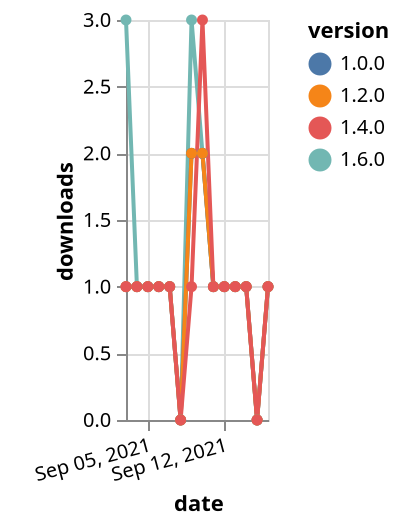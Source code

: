 {"$schema": "https://vega.github.io/schema/vega-lite/v5.json", "description": "A simple bar chart with embedded data.", "data": {"values": [{"date": "2021-09-03", "total": 127, "delta": 3, "version": "1.6.0"}, {"date": "2021-09-04", "total": 128, "delta": 1, "version": "1.6.0"}, {"date": "2021-09-05", "total": 129, "delta": 1, "version": "1.6.0"}, {"date": "2021-09-06", "total": 130, "delta": 1, "version": "1.6.0"}, {"date": "2021-09-07", "total": 131, "delta": 1, "version": "1.6.0"}, {"date": "2021-09-08", "total": 131, "delta": 0, "version": "1.6.0"}, {"date": "2021-09-09", "total": 134, "delta": 3, "version": "1.6.0"}, {"date": "2021-09-10", "total": 136, "delta": 2, "version": "1.6.0"}, {"date": "2021-09-11", "total": 137, "delta": 1, "version": "1.6.0"}, {"date": "2021-09-12", "total": 138, "delta": 1, "version": "1.6.0"}, {"date": "2021-09-13", "total": 139, "delta": 1, "version": "1.6.0"}, {"date": "2021-09-14", "total": 140, "delta": 1, "version": "1.6.0"}, {"date": "2021-09-15", "total": 140, "delta": 0, "version": "1.6.0"}, {"date": "2021-09-16", "total": 141, "delta": 1, "version": "1.6.0"}, {"date": "2021-09-03", "total": 194, "delta": 1, "version": "1.0.0"}, {"date": "2021-09-04", "total": 195, "delta": 1, "version": "1.0.0"}, {"date": "2021-09-05", "total": 196, "delta": 1, "version": "1.0.0"}, {"date": "2021-09-06", "total": 197, "delta": 1, "version": "1.0.0"}, {"date": "2021-09-07", "total": 198, "delta": 1, "version": "1.0.0"}, {"date": "2021-09-08", "total": 198, "delta": 0, "version": "1.0.0"}, {"date": "2021-09-09", "total": 200, "delta": 2, "version": "1.0.0"}, {"date": "2021-09-10", "total": 202, "delta": 2, "version": "1.0.0"}, {"date": "2021-09-11", "total": 203, "delta": 1, "version": "1.0.0"}, {"date": "2021-09-12", "total": 204, "delta": 1, "version": "1.0.0"}, {"date": "2021-09-13", "total": 205, "delta": 1, "version": "1.0.0"}, {"date": "2021-09-14", "total": 206, "delta": 1, "version": "1.0.0"}, {"date": "2021-09-15", "total": 206, "delta": 0, "version": "1.0.0"}, {"date": "2021-09-16", "total": 207, "delta": 1, "version": "1.0.0"}, {"date": "2021-09-03", "total": 167, "delta": 1, "version": "1.2.0"}, {"date": "2021-09-04", "total": 168, "delta": 1, "version": "1.2.0"}, {"date": "2021-09-05", "total": 169, "delta": 1, "version": "1.2.0"}, {"date": "2021-09-06", "total": 170, "delta": 1, "version": "1.2.0"}, {"date": "2021-09-07", "total": 171, "delta": 1, "version": "1.2.0"}, {"date": "2021-09-08", "total": 171, "delta": 0, "version": "1.2.0"}, {"date": "2021-09-09", "total": 173, "delta": 2, "version": "1.2.0"}, {"date": "2021-09-10", "total": 175, "delta": 2, "version": "1.2.0"}, {"date": "2021-09-11", "total": 176, "delta": 1, "version": "1.2.0"}, {"date": "2021-09-12", "total": 177, "delta": 1, "version": "1.2.0"}, {"date": "2021-09-13", "total": 178, "delta": 1, "version": "1.2.0"}, {"date": "2021-09-14", "total": 179, "delta": 1, "version": "1.2.0"}, {"date": "2021-09-15", "total": 179, "delta": 0, "version": "1.2.0"}, {"date": "2021-09-16", "total": 180, "delta": 1, "version": "1.2.0"}, {"date": "2021-09-03", "total": 200, "delta": 1, "version": "1.4.0"}, {"date": "2021-09-04", "total": 201, "delta": 1, "version": "1.4.0"}, {"date": "2021-09-05", "total": 202, "delta": 1, "version": "1.4.0"}, {"date": "2021-09-06", "total": 203, "delta": 1, "version": "1.4.0"}, {"date": "2021-09-07", "total": 204, "delta": 1, "version": "1.4.0"}, {"date": "2021-09-08", "total": 204, "delta": 0, "version": "1.4.0"}, {"date": "2021-09-09", "total": 205, "delta": 1, "version": "1.4.0"}, {"date": "2021-09-10", "total": 208, "delta": 3, "version": "1.4.0"}, {"date": "2021-09-11", "total": 209, "delta": 1, "version": "1.4.0"}, {"date": "2021-09-12", "total": 210, "delta": 1, "version": "1.4.0"}, {"date": "2021-09-13", "total": 211, "delta": 1, "version": "1.4.0"}, {"date": "2021-09-14", "total": 212, "delta": 1, "version": "1.4.0"}, {"date": "2021-09-15", "total": 212, "delta": 0, "version": "1.4.0"}, {"date": "2021-09-16", "total": 213, "delta": 1, "version": "1.4.0"}]}, "width": "container", "mark": {"type": "line", "point": {"filled": true}}, "encoding": {"x": {"field": "date", "type": "temporal", "timeUnit": "yearmonthdate", "title": "date", "axis": {"labelAngle": -15}}, "y": {"field": "delta", "type": "quantitative", "title": "downloads"}, "color": {"field": "version", "type": "nominal"}, "tooltip": {"field": "delta"}}}